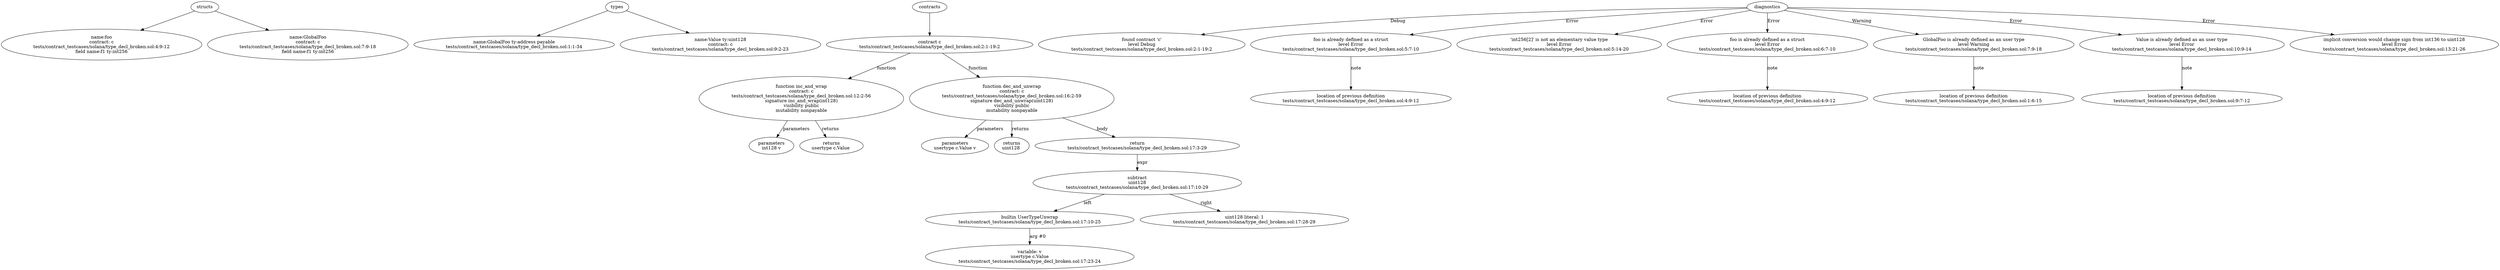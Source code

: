 strict digraph "tests/contract_testcases/solana/type_decl_broken.sol" {
	foo [label="name:foo\ncontract: c\ntests/contract_testcases/solana/type_decl_broken.sol:4:9-12\nfield name:f1 ty:int256"]
	GlobalFoo [label="name:GlobalFoo\ncontract: c\ntests/contract_testcases/solana/type_decl_broken.sol:7:9-18\nfield name:f1 ty:int256"]
	GlobalFoo_4 [label="name:GlobalFoo ty:address payable\ntests/contract_testcases/solana/type_decl_broken.sol:1:1-34"]
	Value [label="name:Value ty:uint128\ncontract: c\ntests/contract_testcases/solana/type_decl_broken.sol:9:2-23"]
	contract [label="contract c\ntests/contract_testcases/solana/type_decl_broken.sol:2:1-19:2"]
	inc_and_wrap [label="function inc_and_wrap\ncontract: c\ntests/contract_testcases/solana/type_decl_broken.sol:12:2-56\nsignature inc_and_wrap(int128)\nvisibility public\nmutability nonpayable"]
	parameters [label="parameters\nint128 v"]
	returns [label="returns\nusertype c.Value "]
	dec_and_unwrap [label="function dec_and_unwrap\ncontract: c\ntests/contract_testcases/solana/type_decl_broken.sol:16:2-59\nsignature dec_and_unwrap(uint128)\nvisibility public\nmutability nonpayable"]
	parameters_12 [label="parameters\nusertype c.Value v"]
	returns_13 [label="returns\nuint128 "]
	return [label="return\ntests/contract_testcases/solana/type_decl_broken.sol:17:3-29"]
	subtract [label="subtract\nuint128\ntests/contract_testcases/solana/type_decl_broken.sol:17:10-29"]
	builtins [label="builtin UserTypeUnwrap\ntests/contract_testcases/solana/type_decl_broken.sol:17:10-25"]
	variable [label="variable: v\nusertype c.Value\ntests/contract_testcases/solana/type_decl_broken.sol:17:23-24"]
	number_literal [label="uint128 literal: 1\ntests/contract_testcases/solana/type_decl_broken.sol:17:28-29"]
	diagnostic [label="found contract 'c'\nlevel Debug\ntests/contract_testcases/solana/type_decl_broken.sol:2:1-19:2"]
	diagnostic_21 [label="foo is already defined as a struct\nlevel Error\ntests/contract_testcases/solana/type_decl_broken.sol:5:7-10"]
	note [label="location of previous definition\ntests/contract_testcases/solana/type_decl_broken.sol:4:9-12"]
	diagnostic_23 [label="'int256[2]' is not an elementary value type\nlevel Error\ntests/contract_testcases/solana/type_decl_broken.sol:5:14-20"]
	diagnostic_24 [label="foo is already defined as a struct\nlevel Error\ntests/contract_testcases/solana/type_decl_broken.sol:6:7-10"]
	note_25 [label="location of previous definition\ntests/contract_testcases/solana/type_decl_broken.sol:4:9-12"]
	diagnostic_26 [label="GlobalFoo is already defined as an user type\nlevel Warning\ntests/contract_testcases/solana/type_decl_broken.sol:7:9-18"]
	note_27 [label="location of previous definition\ntests/contract_testcases/solana/type_decl_broken.sol:1:6-15"]
	diagnostic_28 [label="Value is already defined as an user type\nlevel Error\ntests/contract_testcases/solana/type_decl_broken.sol:10:9-14"]
	note_29 [label="location of previous definition\ntests/contract_testcases/solana/type_decl_broken.sol:9:7-12"]
	diagnostic_30 [label="implicit conversion would change sign from int136 to uint128\nlevel Error\ntests/contract_testcases/solana/type_decl_broken.sol:13:21-26"]
	structs -> foo
	structs -> GlobalFoo
	types -> GlobalFoo_4
	types -> Value
	contracts -> contract
	contract -> inc_and_wrap [label="function"]
	inc_and_wrap -> parameters [label="parameters"]
	inc_and_wrap -> returns [label="returns"]
	contract -> dec_and_unwrap [label="function"]
	dec_and_unwrap -> parameters_12 [label="parameters"]
	dec_and_unwrap -> returns_13 [label="returns"]
	dec_and_unwrap -> return [label="body"]
	return -> subtract [label="expr"]
	subtract -> builtins [label="left"]
	builtins -> variable [label="arg #0"]
	subtract -> number_literal [label="right"]
	diagnostics -> diagnostic [label="Debug"]
	diagnostics -> diagnostic_21 [label="Error"]
	diagnostic_21 -> note [label="note"]
	diagnostics -> diagnostic_23 [label="Error"]
	diagnostics -> diagnostic_24 [label="Error"]
	diagnostic_24 -> note_25 [label="note"]
	diagnostics -> diagnostic_26 [label="Warning"]
	diagnostic_26 -> note_27 [label="note"]
	diagnostics -> diagnostic_28 [label="Error"]
	diagnostic_28 -> note_29 [label="note"]
	diagnostics -> diagnostic_30 [label="Error"]
}
